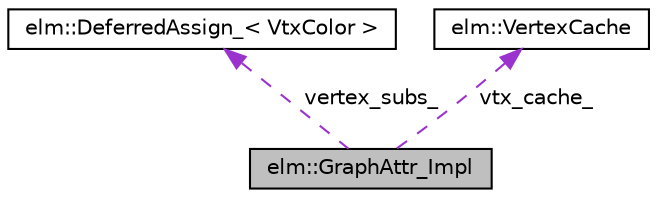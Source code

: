 digraph G
{
  edge [fontname="Helvetica",fontsize="10",labelfontname="Helvetica",labelfontsize="10"];
  node [fontname="Helvetica",fontsize="10",shape=record];
  Node1 [label="elm::GraphAttr_Impl",height=0.2,width=0.4,color="black", fillcolor="grey75", style="filled" fontcolor="black"];
  Node2 -> Node1 [dir="back",color="darkorchid3",fontsize="10",style="dashed",label=" vertex_subs_" ,fontname="Helvetica"];
  Node2 [label="elm::DeferredAssign_\< VtxColor \>",height=0.2,width=0.4,color="black", fillcolor="white", style="filled",URL="$classelm_1_1DeferredAssign__.html"];
  Node3 -> Node1 [dir="back",color="darkorchid3",fontsize="10",style="dashed",label=" vtx_cache_" ,fontname="Helvetica"];
  Node3 [label="elm::VertexCache",height=0.2,width=0.4,color="black", fillcolor="white", style="filled",URL="$classelm_1_1VertexCache.html",tooltip="class for Vertex Id and descriptor caching and recording of subtitutions"];
}
